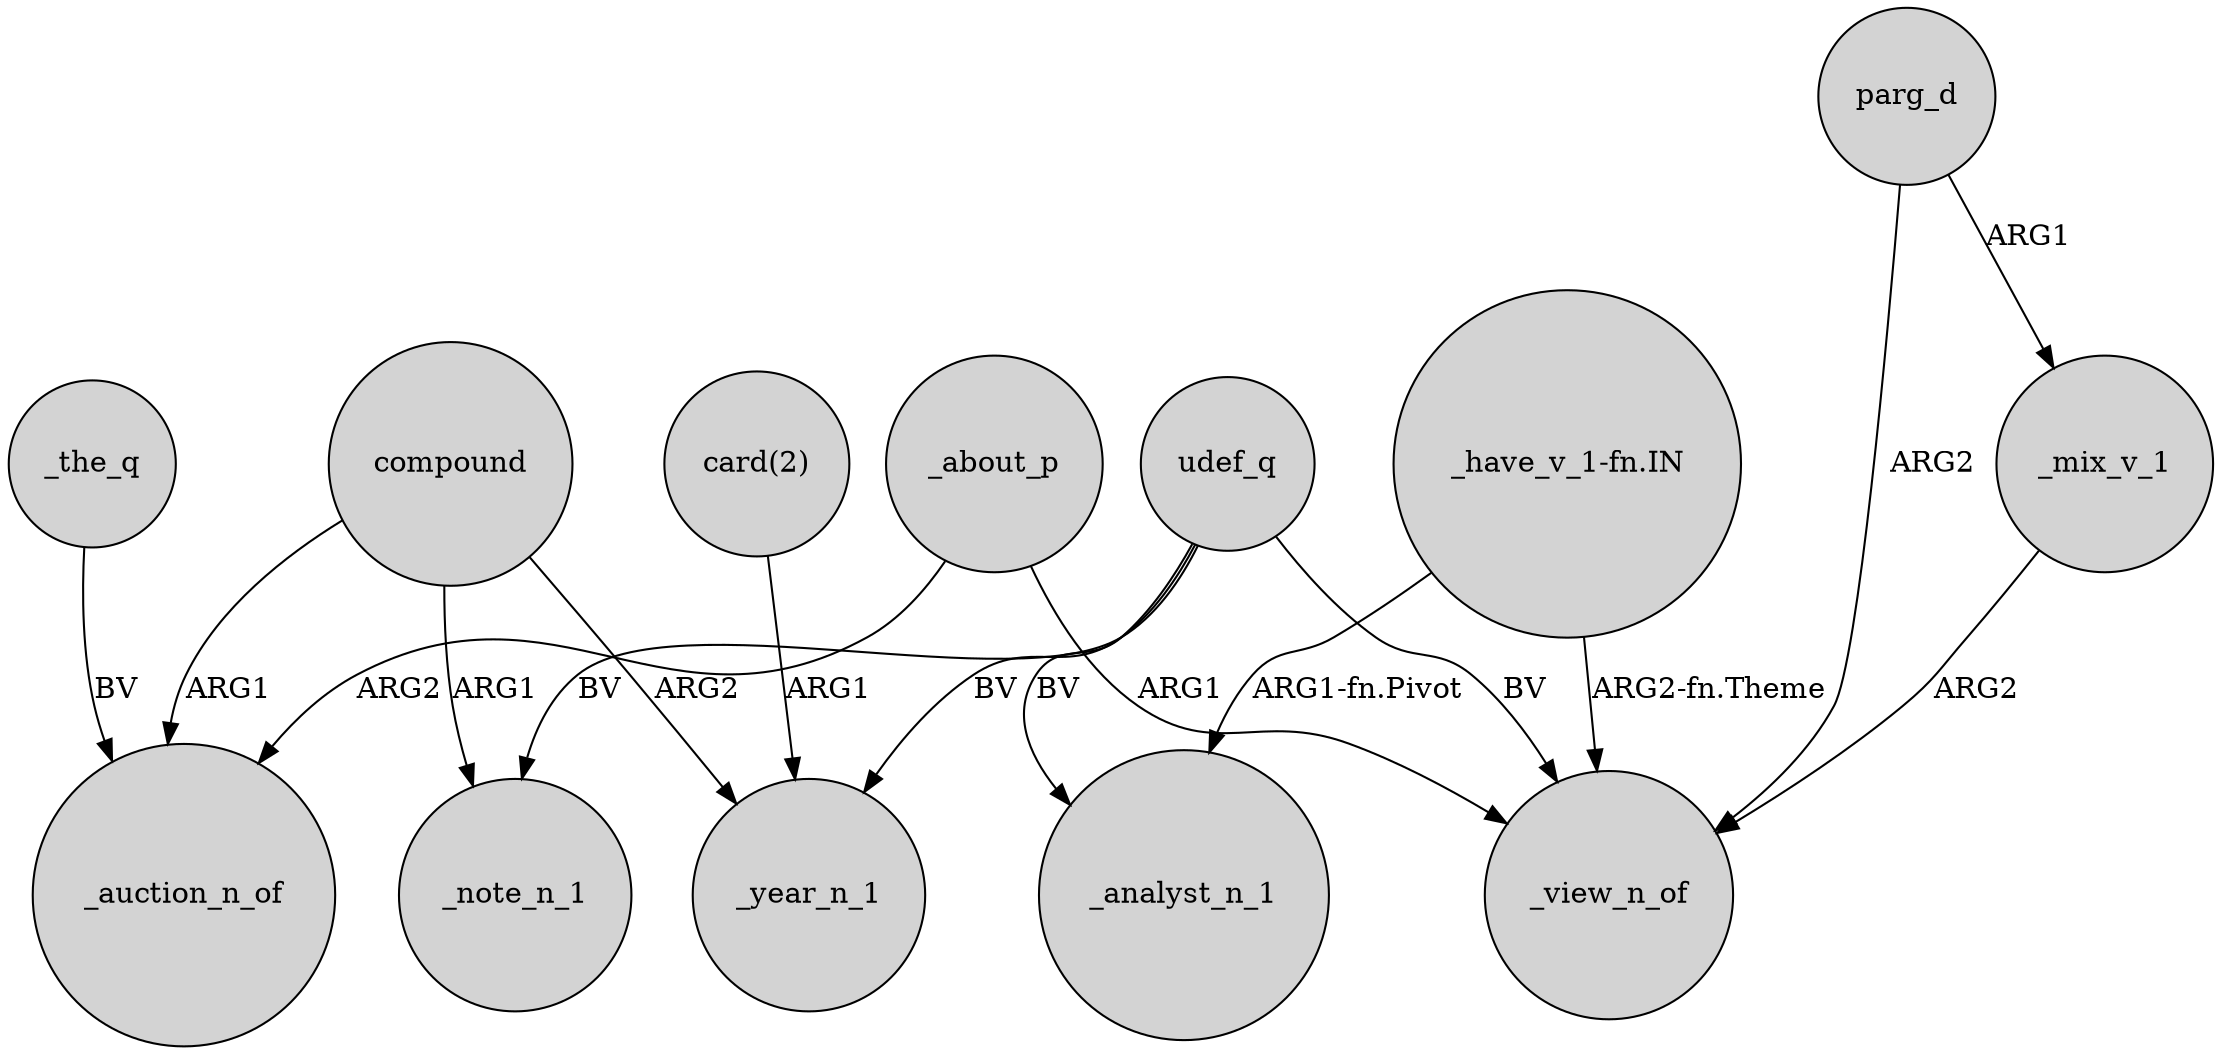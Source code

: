 digraph {
	node [shape=circle style=filled]
	compound -> _auction_n_of [label=ARG1]
	"_have_v_1-fn.IN" -> _analyst_n_1 [label="ARG1-fn.Pivot"]
	udef_q -> _year_n_1 [label=BV]
	"card(2)" -> _year_n_1 [label=ARG1]
	_about_p -> _view_n_of [label=ARG1]
	_mix_v_1 -> _view_n_of [label=ARG2]
	compound -> _note_n_1 [label=ARG1]
	parg_d -> _view_n_of [label=ARG2]
	compound -> _year_n_1 [label=ARG2]
	udef_q -> _view_n_of [label=BV]
	udef_q -> _analyst_n_1 [label=BV]
	_about_p -> _auction_n_of [label=ARG2]
	"_have_v_1-fn.IN" -> _view_n_of [label="ARG2-fn.Theme"]
	udef_q -> _note_n_1 [label=BV]
	parg_d -> _mix_v_1 [label=ARG1]
	_the_q -> _auction_n_of [label=BV]
}
